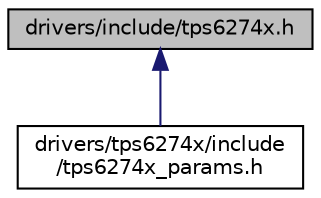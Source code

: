 digraph "drivers/include/tps6274x.h"
{
 // LATEX_PDF_SIZE
  edge [fontname="Helvetica",fontsize="10",labelfontname="Helvetica",labelfontsize="10"];
  node [fontname="Helvetica",fontsize="10",shape=record];
  Node1 [label="drivers/include/tps6274x.h",height=0.2,width=0.4,color="black", fillcolor="grey75", style="filled", fontcolor="black",tooltip="Device driver interface for the TPS6274x DC-DC Converter."];
  Node1 -> Node2 [dir="back",color="midnightblue",fontsize="10",style="solid",fontname="Helvetica"];
  Node2 [label="drivers/tps6274x/include\l/tps6274x_params.h",height=0.2,width=0.4,color="black", fillcolor="white", style="filled",URL="$tps6274x__params_8h.html",tooltip="Default configuration for TPS6274x DC-DC Converter."];
}
